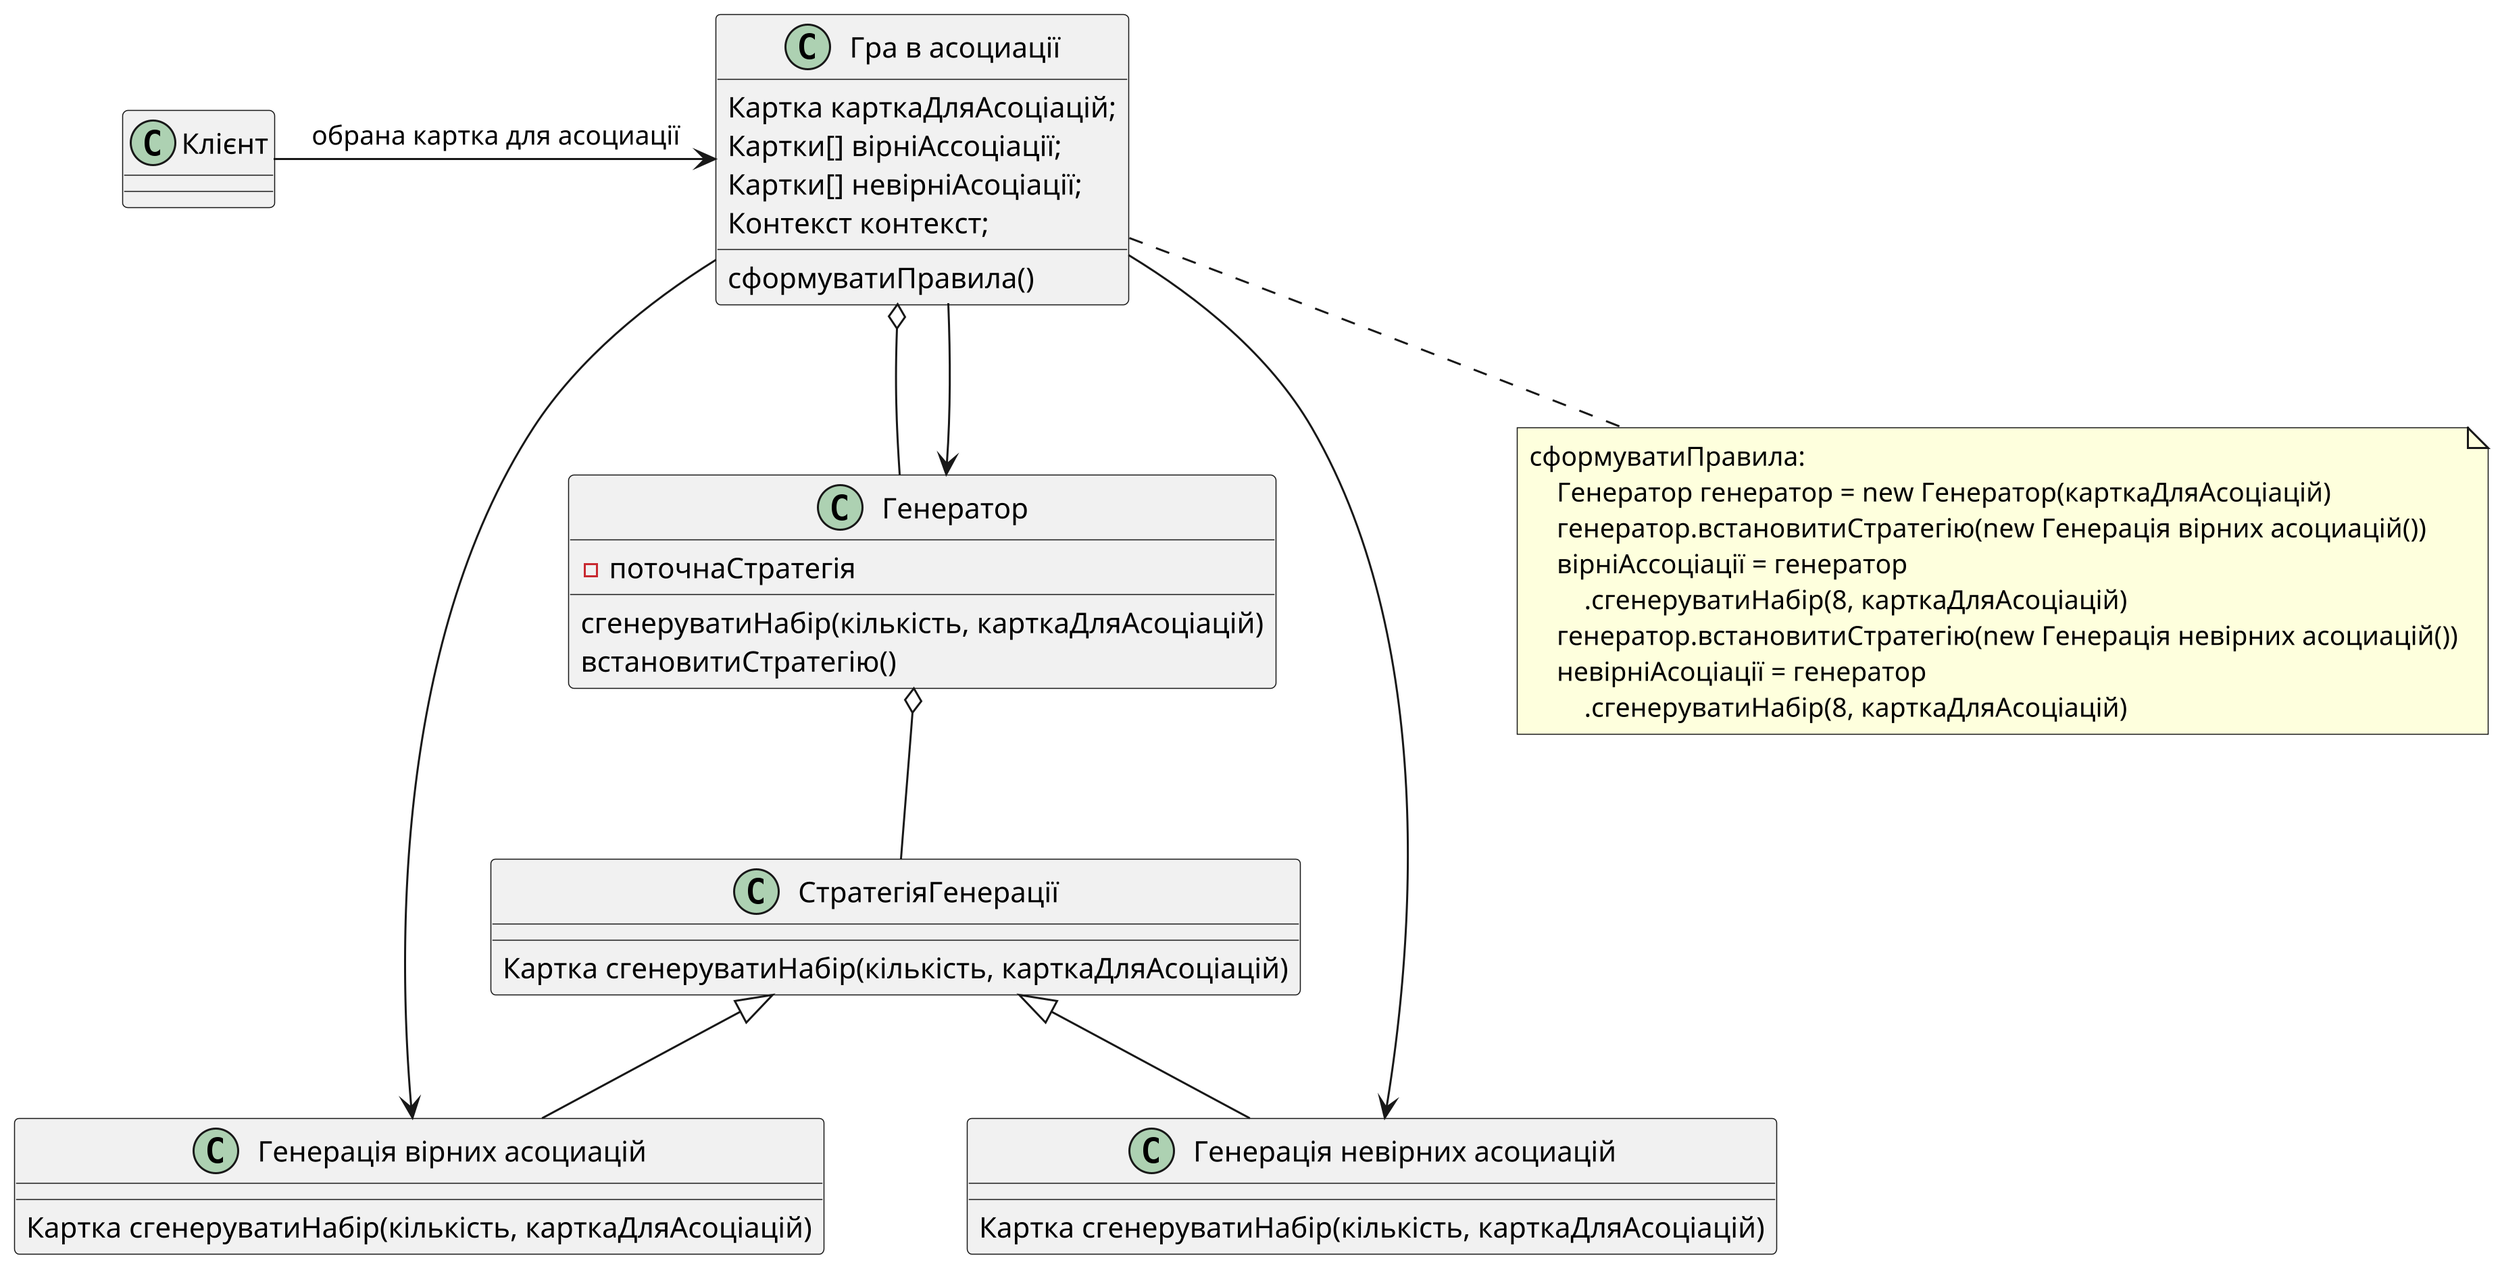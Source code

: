 @startuml

scale 3
class "Гра в асоциації" as Game{
    Картка карткаДляАсоціацій;
    Картки[] вірніАссоціації;
    Картки[] невірніАсоціації;
    Контекст контекст;
    сформуватиПравила()

}

class "Генератор" as Context{
    -поточнаСтратегія
    cгенеруватиНабір(кількість, карткаДляАсоціацій)
    встановитиСтратегію()
}

class "СтратегіяГенерації" as Strategy{
    Картка cгенеруватиНабір(кількість, карткаДляАсоціацій)
}

class "Генерація вірних асоциацій" as CorrectCard{
    Картка cгенеруватиНабір(кількість, карткаДляАсоціацій)
}

class "Генерація невірних асоциацій" as WrongCard{
    Картка cгенеруватиНабір(кількість, карткаДляАсоціацій)
}

Game o-- Context
Game --> Context
Game --> CorrectCard
Game --> WrongCard
Context o-- Strategy
Strategy <|-- CorrectCard
Strategy <|-- WrongCard
Клієнт -> Game: обрана картка для асоциації


note as GameNote
сформуватиПравила:
    Генератор генератор = new Генератор(карткаДляАсоціацій)
    генератор.встановитиСтратегію(new Генерація вірних асоциацій())
    вірніАссоціації = генератор
        .cгенеруватиНабір(8, карткаДляАсоціацій)
    генератор.встановитиСтратегію(new Генерація невірних асоциацій())
    невірніАсоціації = генератор
        .cгенеруватиНабір(8, карткаДляАсоціацій)
end note
Game .. GameNote
@enduml